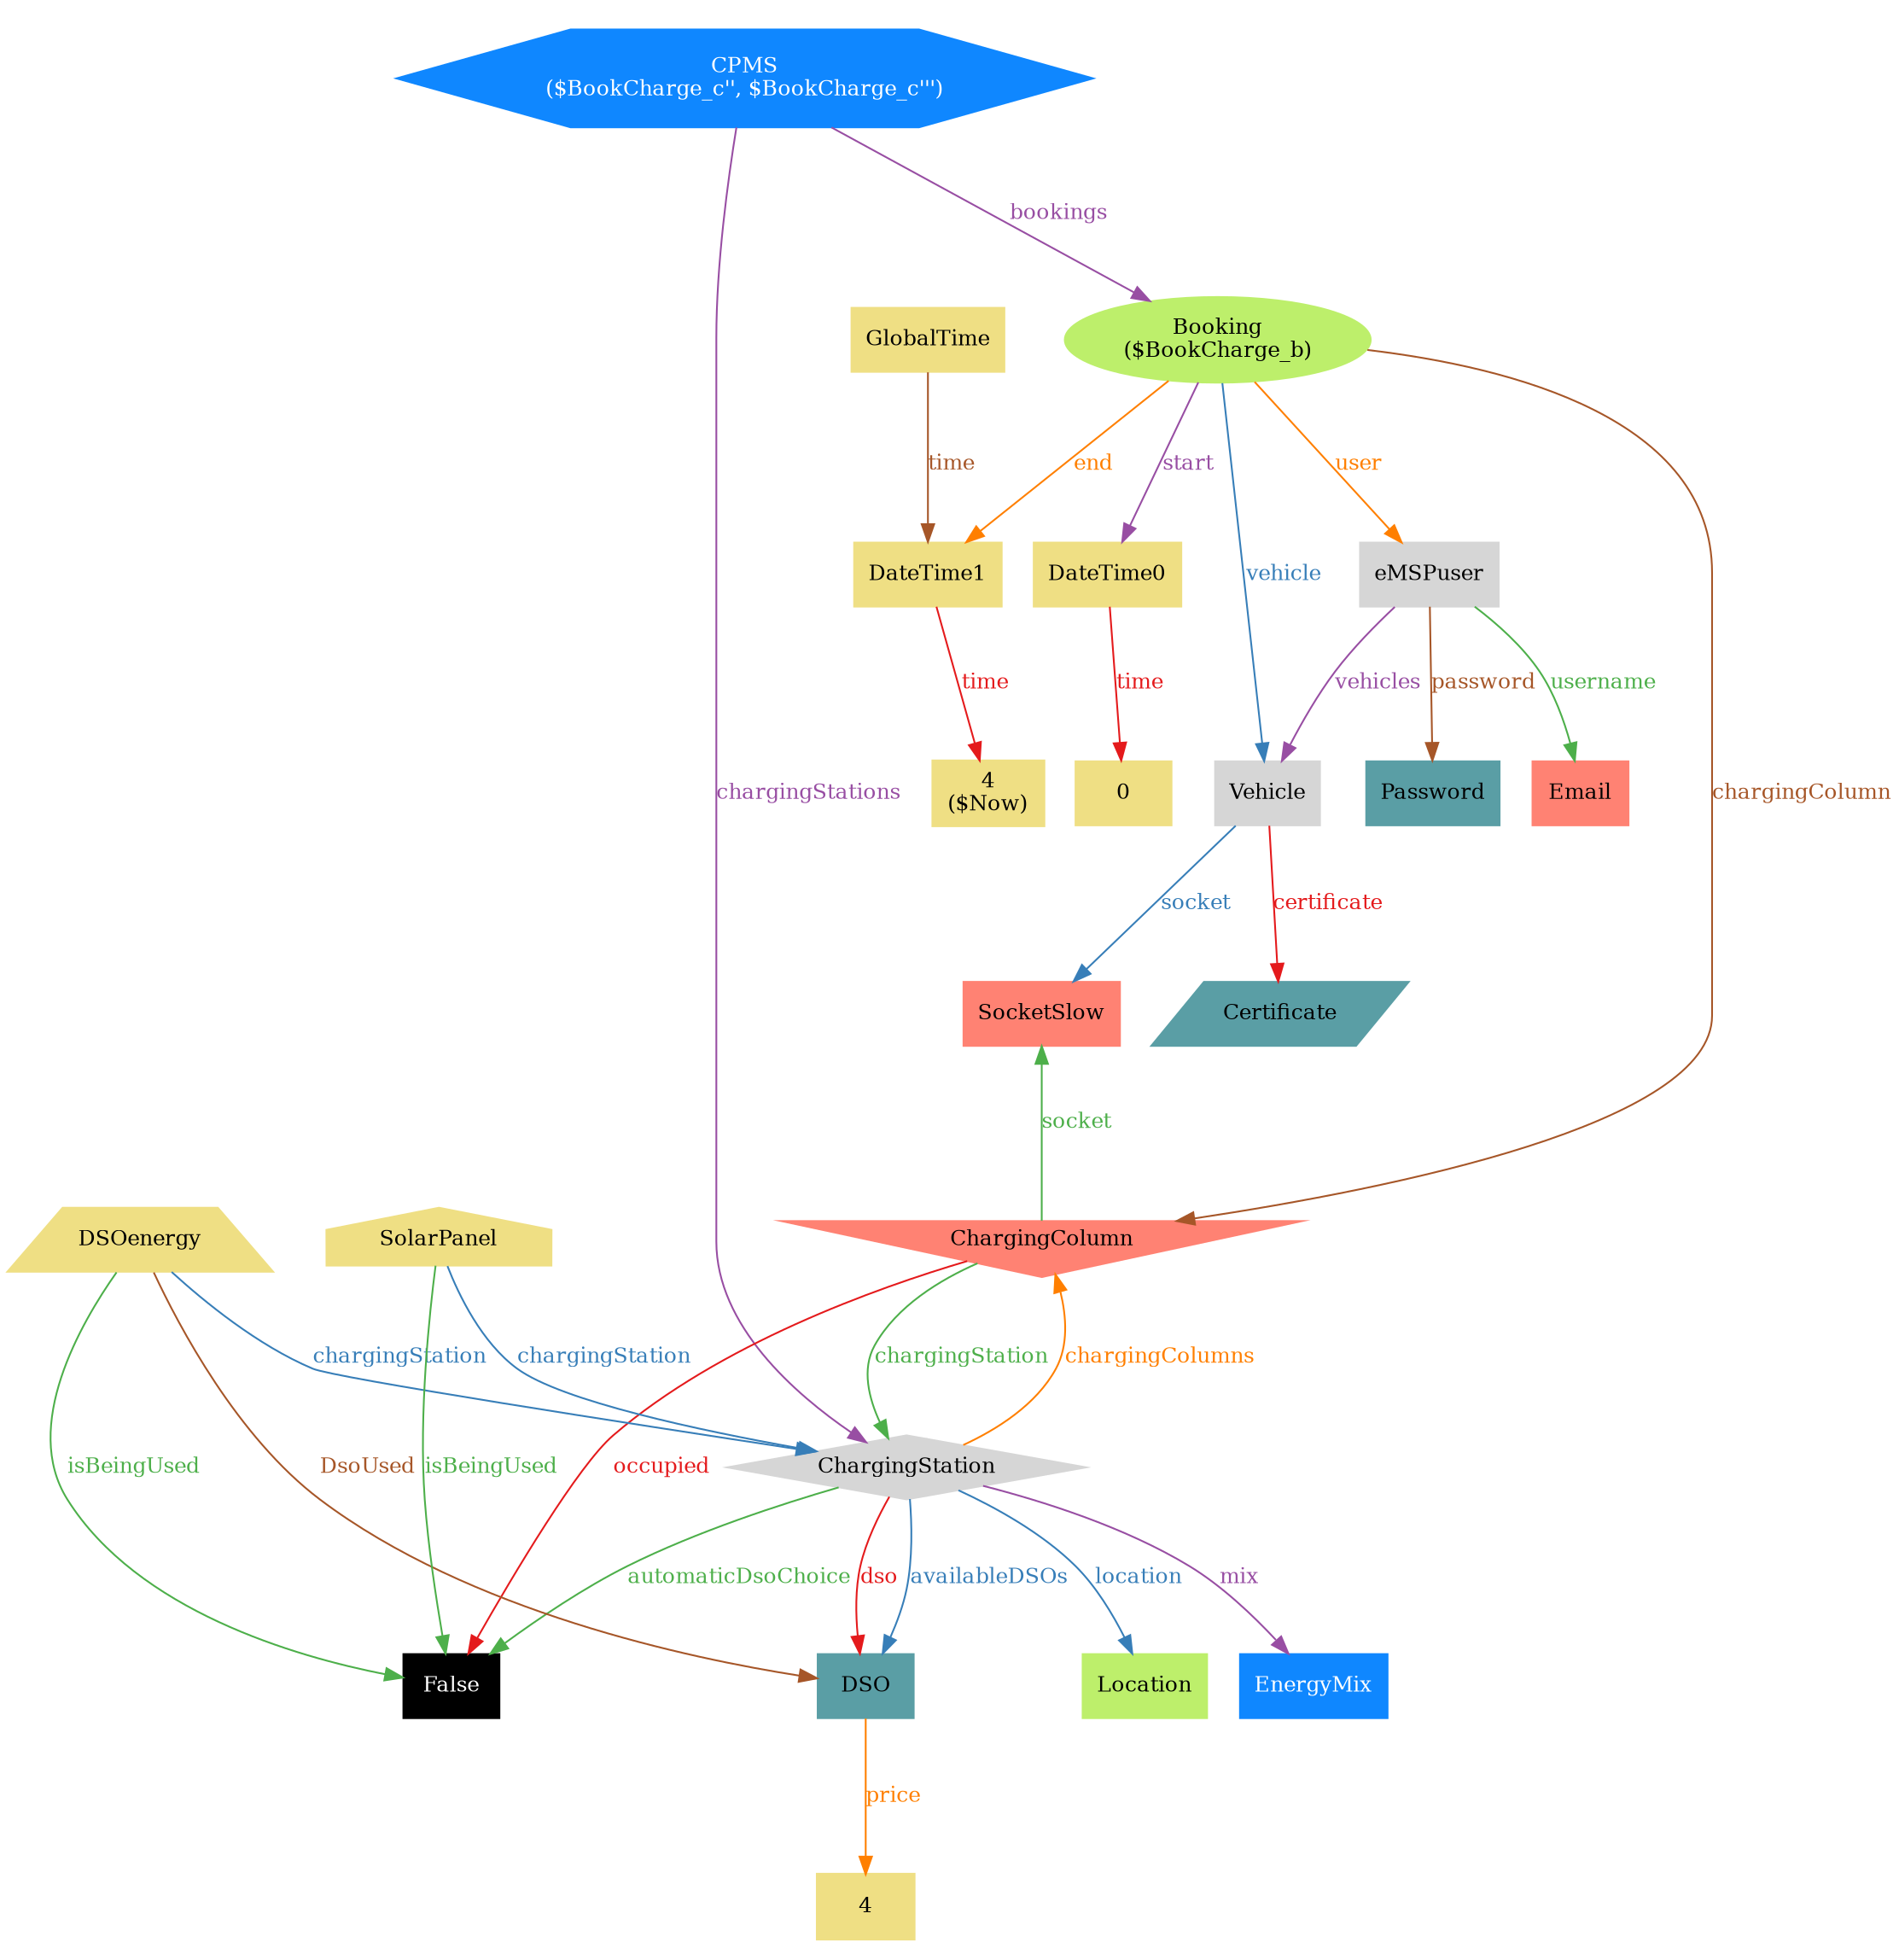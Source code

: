 digraph "bookCharge" {
    ratio="1.2";
    graph [fontsize=12]
    node [fontsize=12]
    edge [fontsize=12]
    rankdir=TB;
    "N12" -> "N9" [uuid = "<ChargingStation, False>", color = "#4daf4a", fontcolor = "#4daf4a", style = "solid", label = "automaticDsoChoice", dir = "forward", weight = "1"]
    "N12" -> "N11" [uuid = "<ChargingStation, DSO>", color = "#377eb8", fontcolor = "#377eb8", style = "solid", label = "availableDSOs", dir = "forward", weight = "1"]
    "N18" -> "N17" [uuid = "<CPMS, Booking>", color = "#984ea3", fontcolor = "#984ea3", style = "solid", label = "bookings", dir = "forward", weight = "1"]
    "N15" -> "N8" [uuid = "<Vehicle, Certificate>", color = "#e41a1c", fontcolor = "#e41a1c", style = "solid", label = "certificate", dir = "forward", weight = "1"]
    "N17" -> "N13" [uuid = "<Booking, ChargingColumn>", color = "#a65628", fontcolor = "#a65628", style = "solid", label = "chargingColumn", dir = "forward", weight = "1"]
    "N13" -> "N12" [uuid = "<ChargingStation, ChargingColumn>", color = "#ff7f00", fontcolor = "#ff7f00", style = "solid", label = "chargingColumns", dir = "back", weight = "1"]
    "N13" -> "N12" [uuid = "<ChargingColumn, ChargingStation>", color = "#4daf4a", fontcolor = "#4daf4a", style = "solid", label = "chargingStation", dir = "forward", weight = "1"]
    "N19" -> "N12" [uuid = "<DSOenergy, ChargingStation>", color = "#377eb8", fontcolor = "#377eb8", style = "solid", label = "chargingStation", dir = "forward", weight = "1"]
    "N20" -> "N12" [uuid = "<SolarPanel, ChargingStation>", color = "#377eb8", fontcolor = "#377eb8", style = "solid", label = "chargingStation", dir = "forward", weight = "1"]
    "N18" -> "N12" [uuid = "<CPMS, ChargingStation>", color = "#984ea3", fontcolor = "#984ea3", style = "solid", label = "chargingStations", dir = "forward", weight = "1"]
    "N12" -> "N11" [uuid = "<ChargingStation, DSO>", color = "#e41a1c", fontcolor = "#e41a1c", style = "solid", label = "dso", dir = "forward", weight = "1"]
    "N19" -> "N11" [uuid = "<DSOenergy, DSO>", color = "#a65628", fontcolor = "#a65628", style = "solid", label = "DsoUsed", dir = "forward", weight = "1"]
    "N17" -> "N4" [uuid = "<Booking, DateTime1>", color = "#ff7f00", fontcolor = "#ff7f00", style = "solid", label = "end", dir = "forward", weight = "1"]
    "N19" -> "N9" [uuid = "<DSOenergy, False>", color = "#4daf4a", fontcolor = "#4daf4a", style = "solid", label = "isBeingUsed", dir = "forward", weight = "1"]
    "N20" -> "N9" [uuid = "<SolarPanel, False>", color = "#4daf4a", fontcolor = "#4daf4a", style = "solid", label = "isBeingUsed", dir = "forward", weight = "1"]
    "N12" -> "N7" [uuid = "<ChargingStation, Location>", color = "#377eb8", fontcolor = "#377eb8", style = "solid", label = "location", dir = "forward", weight = "1"]
    "N12" -> "N10" [uuid = "<ChargingStation, EnergyMix>", color = "#984ea3", fontcolor = "#984ea3", style = "solid", label = "mix", dir = "forward", weight = "1"]
    "N13" -> "N9" [uuid = "<ChargingColumn, False>", color = "#e41a1c", fontcolor = "#e41a1c", style = "solid", label = "occupied", dir = "forward", weight = "1"]
    "N16" -> "N6" [uuid = "<eMSPuser, Password>", color = "#a65628", fontcolor = "#a65628", style = "solid", label = "password", dir = "forward", weight = "1"]
    "N11" -> "N3" [uuid = "<DSO, 4>", color = "#ff7f00", fontcolor = "#ff7f00", style = "solid", label = "price", dir = "forward", weight = "1"]
    "N14" -> "N13" [uuid = "<ChargingColumn, SocketSlow>", color = "#4daf4a", fontcolor = "#4daf4a", style = "solid", label = "socket", dir = "back", weight = "1"]
    "N15" -> "N14" [uuid = "<Vehicle, SocketSlow>", color = "#377eb8", fontcolor = "#377eb8", style = "solid", label = "socket", dir = "forward", weight = "1"]
    "N17" -> "N2" [uuid = "<Booking, DateTime0>", color = "#984ea3", fontcolor = "#984ea3", style = "solid", label = "start", dir = "forward", weight = "1"]
    "N2" -> "N1" [uuid = "<DateTime0, 0>", color = "#e41a1c", fontcolor = "#e41a1c", style = "solid", label = "time", dir = "forward", weight = "1"]
    "N4" -> "N21" [uuid = "<DateTime1, 4>", color = "#e41a1c", fontcolor = "#e41a1c", style = "solid", label = "time", dir = "forward", weight = "1"]
    "N5" -> "N4" [uuid = "<GlobalTime, DateTime1>", color = "#a65628", fontcolor = "#a65628", style = "solid", label = "time", dir = "forward", weight = "1"]
    "N17" -> "N16" [uuid = "<Booking, eMSPuser>", color = "#ff7f00", fontcolor = "#ff7f00", style = "solid", label = "user", dir = "forward", weight = "1"]
    "N16" -> "N0" [uuid = "<eMSPuser, Email>", color = "#4daf4a", fontcolor = "#4daf4a", style = "solid", label = "username", dir = "forward", weight = "1"]
    "N17" -> "N15" [uuid = "<Booking, Vehicle>", color = "#377eb8", fontcolor = "#377eb8", style = "solid", label = "vehicle", dir = "forward", weight = "1"]
    "N16" -> "N15" [uuid = "<eMSPuser, Vehicle>", color = "#984ea3", fontcolor = "#984ea3", style = "solid", label = "vehicles", dir = "forward", weight = "1"]
    "N0" [uuid="Email", label="Email", color="#ff8273", fontcolor = "#000000", shape = "box", style = "filled, solid"]
    "N1" [uuid="0", label="0", color="#efdf84", fontcolor = "#000000", shape = "box", style = "filled, solid"]
    "N2" [uuid="DateTime0", label="DateTime0", color="#efdf84", fontcolor = "#000000", shape = "box", style = "filled, solid"]
    "N21" [uuid="4", label="4\n($Now)", color="#efdf84", fontcolor = "#000000", shape = "box", style = "filled, bold"]
    "N3" [uuid="4", label="4", color="#efdf84", fontcolor = "#000000", shape = "box", style = "filled, bold"]
    "N4" [uuid="DateTime1", label="DateTime1", color="#efdf84", fontcolor = "#000000", shape = "box", style = "filled, solid"]
    "N5" [uuid="GlobalTime", label="GlobalTime", color="#efdf84", fontcolor = "#000000", shape = "box", style = "filled, solid"]
    "N6" [uuid="Password", label="Password", color="#5a9ea5", fontcolor = "#000000", shape = "box", style = "filled, solid"]
    "N7" [uuid="Location", label="Location", color="#bdef6b", fontcolor = "#000000", shape = "box", style = "filled, solid"]
    "N8" [uuid="Certificate", label="Certificate", color="#5a9ea5", fontcolor = "#000000", shape = "parallelogram", style = "filled, solid"]
    "N9" [uuid="False", label="False", color="#000000", fontcolor = "#FFFFFF", shape = "box", style = "filled, solid"]
    "N10" [uuid="EnergyMix", label="EnergyMix", color="#0f87ff", fontcolor = "#ffffff", shape = "box", style = "filled, solid"]
    "N11" [uuid="DSO", label="DSO", color="#5a9ea5", fontcolor = "#000000", shape = "box", style = "filled, solid"]
    "N12" [uuid="ChargingStation", label="ChargingStation", color="#d6d6d6", fontcolor = "#000000", shape = "Mdiamond", style = "filled, solid"]
    "N13" [uuid="ChargingColumn", label="ChargingColumn", color="#ff8273", fontcolor = "#000000", shape = "invtriangle", style = "filled, solid"]
    "N14" [uuid="SocketSlow", label="SocketSlow", color="#ff8273", fontcolor = "#000000", shape = "box", style = "filled, solid"]
    "N15" [uuid="Vehicle", label="Vehicle", color="#d6d6d6", fontcolor = "#000000", shape = "box", style = "filled, solid"]
    "N16" [uuid="eMSPuser", label="eMSPuser", color="#d6d6d6", fontcolor = "#000000", shape = "box", style = "filled, solid"]
    "N17" [uuid="Booking", label="Booking\n($BookCharge_b)", color="#bdef6b", fontcolor = "#000000", shape = "ellipse", style = "filled, solid"]
    "N18" [uuid="CPMS", label="CPMS\n($BookCharge_c'', $BookCharge_c''')", color="#0f87ff", fontcolor = "#ffffff", shape = "hexagon", style = "filled, solid"]
    "N19" [uuid="DSOenergy", label="DSOenergy", color="#efdf84", fontcolor = "#000000", shape = "trapezium", style = "filled, solid"]
    "N20" [uuid="SolarPanel", label="SolarPanel", color="#efdf84", fontcolor = "#000000", shape = "house", style = "filled, solid"]
}
